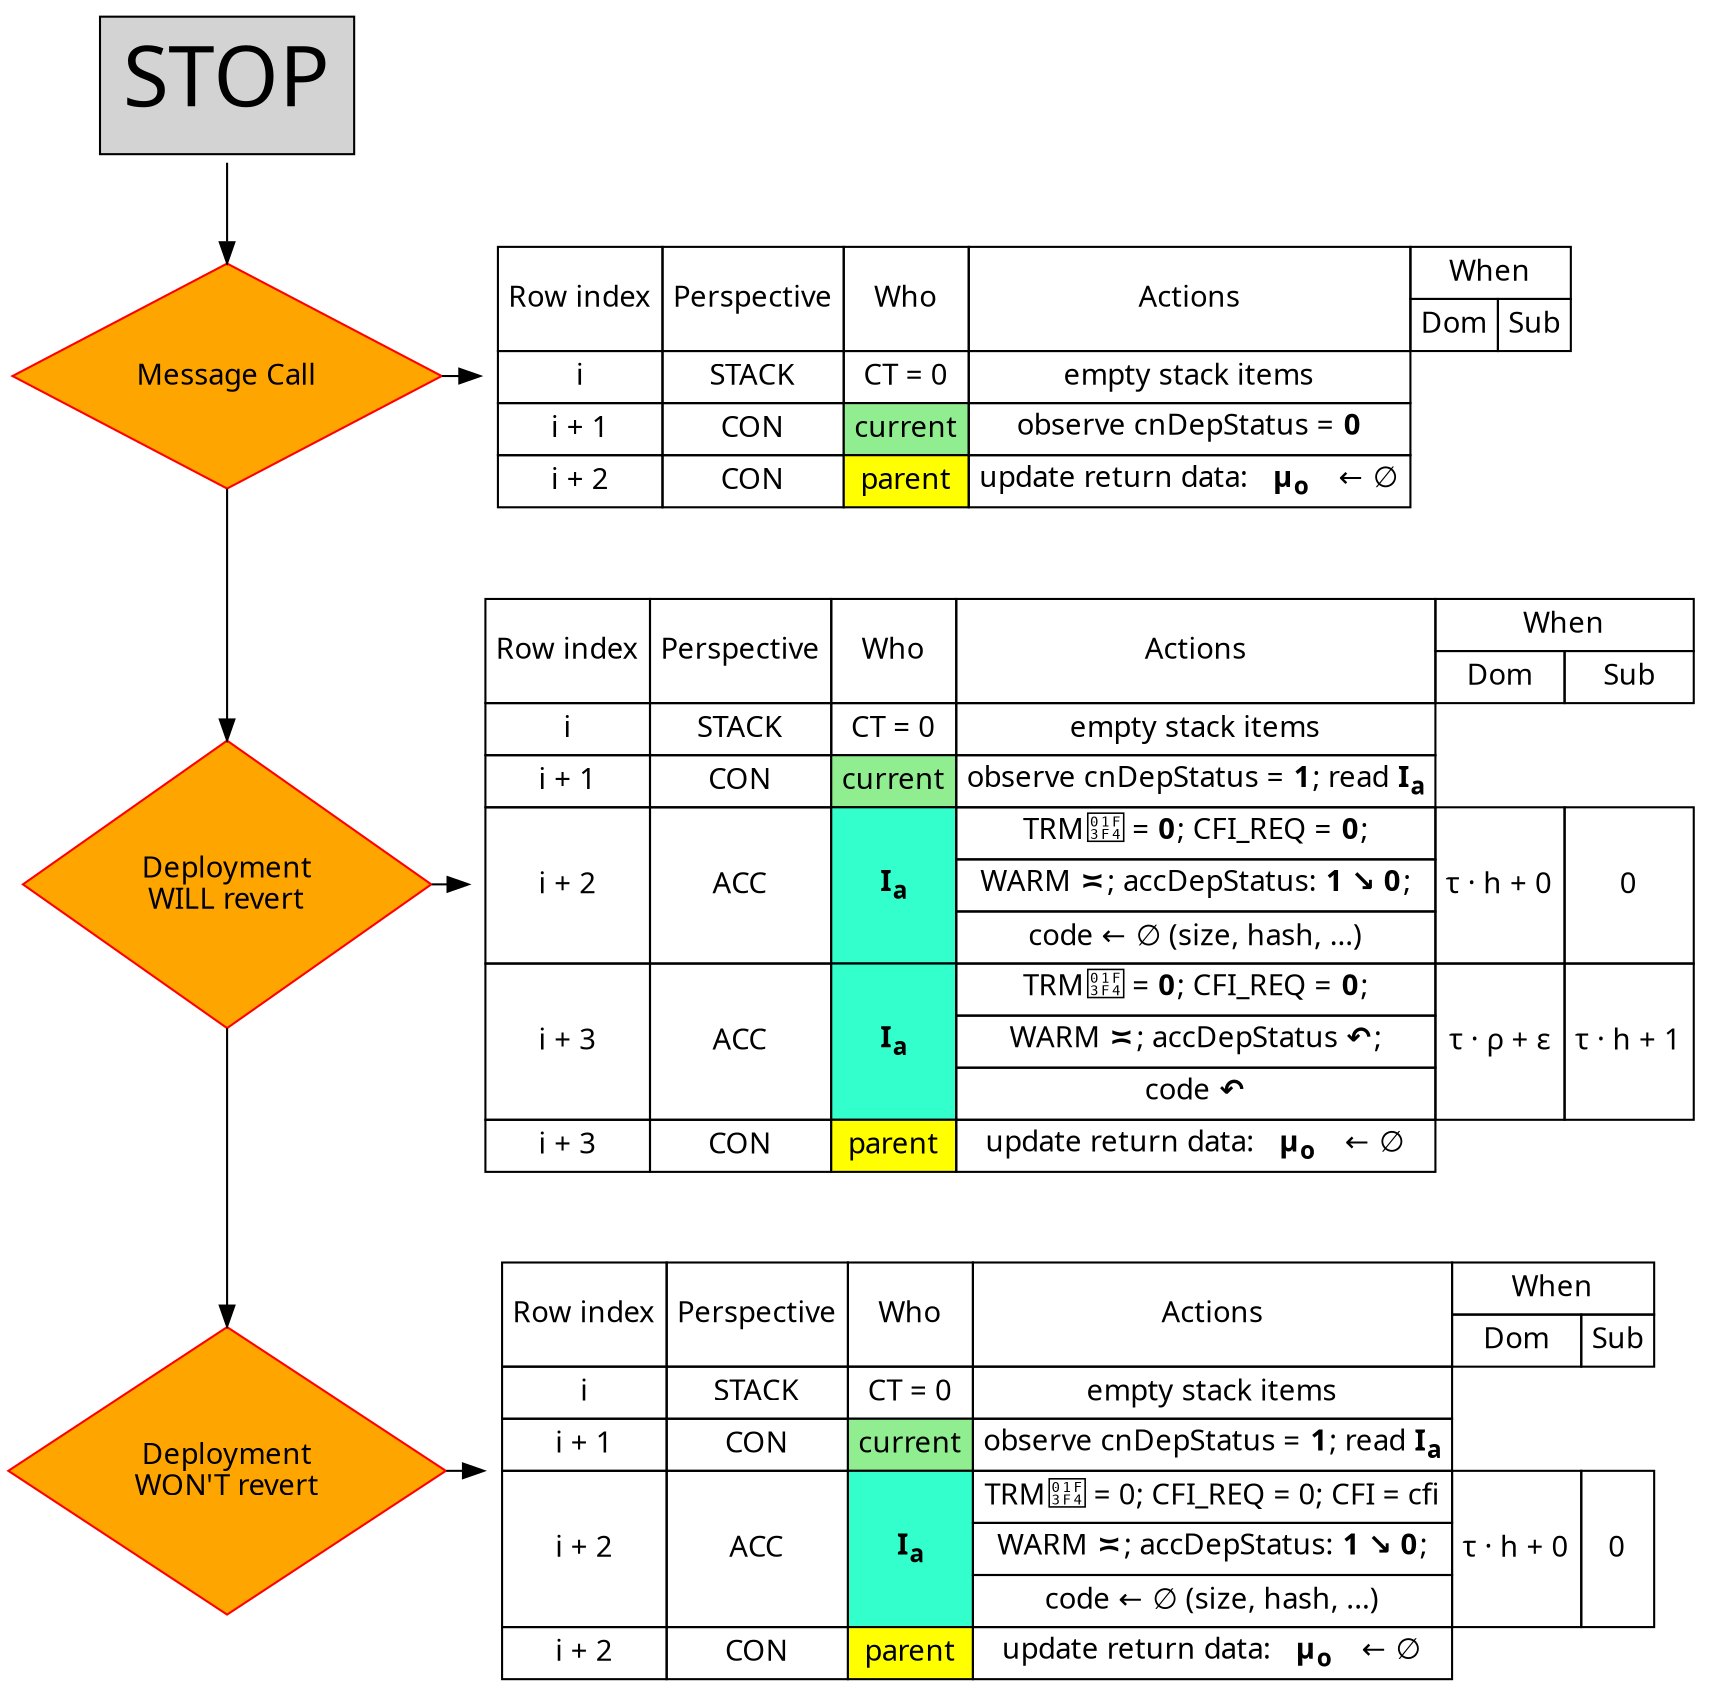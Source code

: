 # http://www.graphviz.org/content/cluster

digraph G {

  node [fontname = "Handlee"];
  node [shape=plaintext];
  edge [fontname = "Handlee"];

  inst [label=<
  <TABLE BORDER="0" CELLBORDER="1" CELLSPACING="0" CELLPADDING="10">
  <TR>
  <TD BGCOLOR="lightgray"><FONT POINT-SIZE="40">STOP</FONT></TD>
  </TR>
  </TABLE>>];
  message_call [
    label = "\nMessage Call\n ";
    shape = diamond;
    style = filled;
    fillcolor = "ORANGE";
    color = "RED";
  ];
  deployment_will_revert [
    label = "\nDeployment\nWILL revert\n ";
    shape = diamond;
    style = filled;
    fillcolor = "ORANGE";
    color = "RED";
  ];
  deployment_wont_revert [
    label = "\nDeployment\nWON'T revert\n ";
    shape = diamond;
    style = filled;
    fillcolor = "ORANGE";
    color = "RED";
  ];

  {
    rank=same;
    message_call; message_call_rows;
  }
  {
    rank=same;
    deployment_will_revert; deployment_will_revert_rows;
  }
  {
    rank=same;
    deployment_wont_revert; deployment_wont_revert_rows;
  }

  inst                       -> message_call;
  message_call               -> message_call_rows;
  message_call               -> deployment_will_revert;
  deployment_will_revert     -> deployment_will_revert_rows;
  deployment_will_revert     -> deployment_wont_revert;
  deployment_wont_revert     -> deployment_wont_revert_rows;

message_call_rows [label=<
<TABLE BORDER="0" CELLBORDER="1" CELLSPACING="0" CELLPADDING="4">
  <TR>
    <TD ROWSPAN="2">Row index</TD>
    <TD ROWSPAN="2">Perspective</TD>
    <TD ROWSPAN="2">Who</TD>
    <TD ROWSPAN="2" COLSPAN="1">Actions</TD>
    <TD ROWSPAN="1" COLSPAN="2">When</TD>
  </TR>
  <TR>
    <TD ROWSPAN="1" COLSPAN="1">Dom</TD>
    <TD ROWSPAN="1" COLSPAN="1">Sub</TD>
  </TR>
  <TR>
    <TD>i</TD>
    <TD>STACK</TD>
    <TD>CT = 0</TD>
    <TD>empty stack items</TD>
  </TR>
  <TR>
    <TD>i + 1</TD>
    <TD>CON</TD>
    <TD BGCOLOR="LIGHTGREEN">current</TD>
    <TD COLSPAN="1">observe cnDepStatus = <B>0</B></TD>
  </TR>
  <TR>
    <TD>i + 2</TD>
    <TD>CON</TD>
    <TD BGCOLOR="YELLOW">parent</TD>
    <TD COLSPAN="1">update return data: &nbsp; <B>μ<sub>o</sub></B> &shy;&nbsp; ← ∅</TD>
  </TR>
</TABLE>>];


deployment_will_revert_rows [label=<
<TABLE BORDER="0" CELLBORDER="1" CELLSPACING="0" CELLPADDING="4">
  <TR>
    <TD ROWSPAN="2">Row index</TD>
    <TD ROWSPAN="2">Perspective</TD>
    <TD ROWSPAN="2">Who</TD>
    <TD ROWSPAN="2" COLSPAN="1">Actions</TD>
    <TD ROWSPAN="1" COLSPAN="2">When</TD>
  </TR>
  <TR>
    <TD ROWSPAN="1" COLSPAN="1">Dom</TD>
    <TD ROWSPAN="1" COLSPAN="1">Sub</TD>
  </TR>
  <TR>
    <TD>i</TD>
    <TD>STACK</TD>
    <TD>CT = 0</TD>
    <TD>empty stack items</TD>
  </TR>
  <TR>
    <TD>i + 1</TD>
    <TD>CON</TD>
    <TD BGCOLOR="LIGHTGREEN">current</TD>
    <TD COLSPAN="1">observe cnDepStatus = <B>1</B>; read <B>I<sub>a</sub></B></TD>
  </TR>
  <TR>
    <TD ROWSPAN="3">i + 2</TD>
    <TD ROWSPAN="3">ACC</TD>
    <TD ROWSPAN="3" BGCOLOR=" #33FFCC "><B>I<sub>a</sub></B></TD>
    <TD ROWSPAN="1">TRM🏴 = <B>0</B>; CFI_REQ = <B>0</B>;</TD>
    <TD ROWSPAN="3">τ · h + 0</TD> <TD ROWSPAN="3">0</TD>
  </TR>
  <TR>
    <TD ROWSPAN="1">WARM <B>≍</B>; accDepStatus: <B>1 ↘ 0</B>;</TD>
  </TR>
  <TR>
  <TD ROWSPAN="1">code ← ∅ (size, hash, ...)</TD>
  </TR>
  <TR>
    <TD ROWSPAN="3">i + 3</TD>
    <TD ROWSPAN="3">ACC</TD>
    <TD ROWSPAN="3" BGCOLOR=" #33FFCC "><B>I<sub>a</sub></B></TD>
    <TD ROWSPAN="1">TRM🏴 = <B>0</B>; CFI_REQ = <B>0</B>;</TD>
    <TD ROWSPAN="3">τ · ρ + ε</TD> <TD ROWSPAN="3">τ · h + 1</TD>
  </TR>
  <TR>
    <TD ROWSPAN="1">WARM <B>≍</B>; accDepStatus <b>↶</b>;</TD>
  </TR>
  <TR>
    <TD ROWSPAN="1">code <b>↶</b></TD>
  </TR>
  <TR>
    <TD>i + 3</TD>
    <TD>CON</TD>
    <TD BGCOLOR="YELLOW">parent</TD>
    <TD>update return data: &nbsp; <B>μ<sub>o</sub></B> &shy;&nbsp; ← ∅</TD>
  </TR>
</TABLE>>];

deployment_wont_revert_rows [label=<
<TABLE BORDER="0" CELLBORDER="1" CELLSPACING="0" CELLPADDING="4">
  <TR>
    <TD ROWSPAN="2">Row index</TD>
    <TD ROWSPAN="2">Perspective</TD>
    <TD ROWSPAN="2">Who</TD>
    <TD ROWSPAN="2" COLSPAN="1">Actions</TD>
    <TD ROWSPAN="1" COLSPAN="2">When</TD>
  </TR>
  <TR>
    <TD ROWSPAN="1" COLSPAN="1">Dom</TD>
    <TD ROWSPAN="1" COLSPAN="1">Sub</TD>
  </TR>
  <TR>
    <TD>i</TD>
    <TD>STACK</TD>
    <TD>CT = 0</TD>
    <TD>empty stack items</TD>
  </TR>
  <TR>
    <TD>i + 1</TD>
    <TD>CON</TD>
    <TD BGCOLOR="LIGHTGREEN">current</TD>
    <TD COLSPAN="1">observe cnDepStatus = <B>1</B>; read <B>I<sub>a</sub></B></TD>
  </TR>
  <TR>
    <TD ROWSPAN="3">i + 2</TD>
    <TD ROWSPAN="3">ACC</TD>
    <TD ROWSPAN="3" BGCOLOR=" #33FFCC "><B>I<sub>a</sub></B></TD>
    <TD ROWSPAN="1">TRM🏴 = 0; CFI_REQ = 0; CFI = cfi</TD>
    <TD ROWSPAN="3">τ · h + 0</TD><TD ROWSPAN="3">0</TD>
  </TR>
  <TR>
  <TD ROWSPAN="1">WARM <B>≍</B>; accDepStatus: <B>1 ↘ 0</B>;</TD>
  </TR>
  <TR>
    <TD ROWSPAN="1">code ← ∅ (size, hash, ...)</TD>
  </TR>
  <TR>
    <TD>i + 2</TD>
    <TD>CON</TD>
    <TD BGCOLOR="YELLOW">parent</TD>
    <TD>update return data: &nbsp; <B>μ<sub>o</sub></B> &shy;&nbsp; ← ∅</TD>
  </TR>
</TABLE>>];

}
